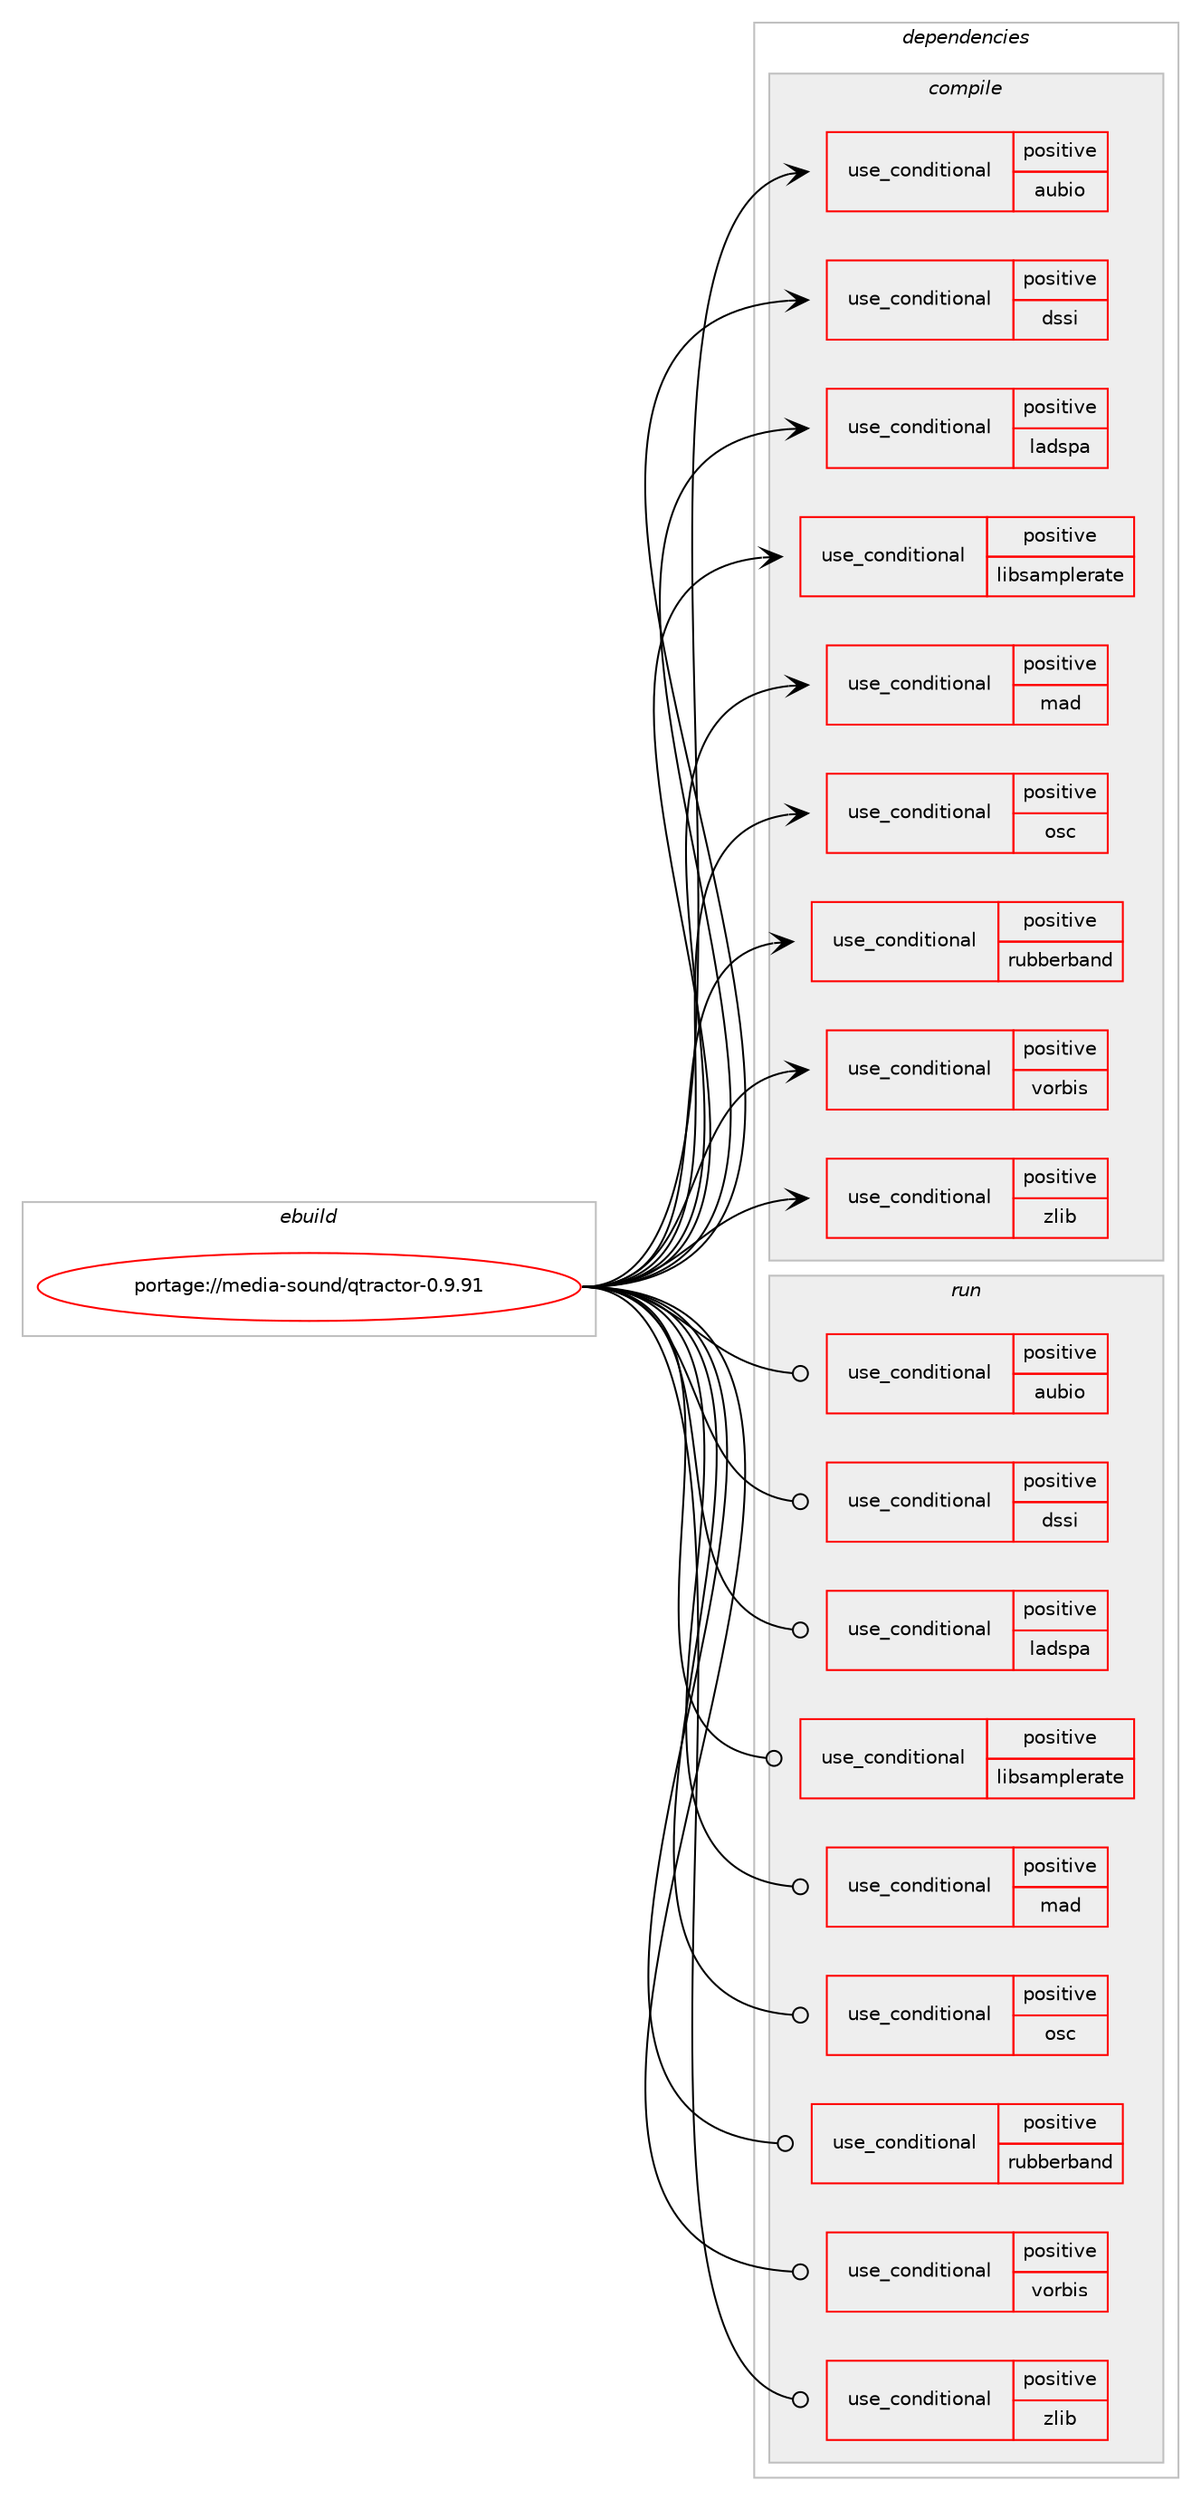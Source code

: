 digraph prolog {

# *************
# Graph options
# *************

newrank=true;
concentrate=true;
compound=true;
graph [rankdir=LR,fontname=Helvetica,fontsize=10,ranksep=1.5];#, ranksep=2.5, nodesep=0.2];
edge  [arrowhead=vee];
node  [fontname=Helvetica,fontsize=10];

# **********
# The ebuild
# **********

subgraph cluster_leftcol {
color=gray;
rank=same;
label=<<i>ebuild</i>>;
id [label="portage://media-sound/qtractor-0.9.91", color=red, width=4, href="../media-sound/qtractor-0.9.91.svg"];
}

# ****************
# The dependencies
# ****************

subgraph cluster_midcol {
color=gray;
label=<<i>dependencies</i>>;
subgraph cluster_compile {
fillcolor="#eeeeee";
style=filled;
label=<<i>compile</i>>;
subgraph cond79482 {
dependency165258 [label=<<TABLE BORDER="0" CELLBORDER="1" CELLSPACING="0" CELLPADDING="4"><TR><TD ROWSPAN="3" CELLPADDING="10">use_conditional</TD></TR><TR><TD>positive</TD></TR><TR><TD>aubio</TD></TR></TABLE>>, shape=none, color=red];
# *** BEGIN UNKNOWN DEPENDENCY TYPE (TODO) ***
# dependency165258 -> package_dependency(portage://media-sound/qtractor-0.9.91,install,no,media-libs,aubio,none,[,,],any_same_slot,[])
# *** END UNKNOWN DEPENDENCY TYPE (TODO) ***

}
id:e -> dependency165258:w [weight=20,style="solid",arrowhead="vee"];
subgraph cond79483 {
dependency165259 [label=<<TABLE BORDER="0" CELLBORDER="1" CELLSPACING="0" CELLPADDING="4"><TR><TD ROWSPAN="3" CELLPADDING="10">use_conditional</TD></TR><TR><TD>positive</TD></TR><TR><TD>dssi</TD></TR></TABLE>>, shape=none, color=red];
# *** BEGIN UNKNOWN DEPENDENCY TYPE (TODO) ***
# dependency165259 -> package_dependency(portage://media-sound/qtractor-0.9.91,install,no,media-libs,dssi,none,[,,],[],[])
# *** END UNKNOWN DEPENDENCY TYPE (TODO) ***

}
id:e -> dependency165259:w [weight=20,style="solid",arrowhead="vee"];
subgraph cond79484 {
dependency165260 [label=<<TABLE BORDER="0" CELLBORDER="1" CELLSPACING="0" CELLPADDING="4"><TR><TD ROWSPAN="3" CELLPADDING="10">use_conditional</TD></TR><TR><TD>positive</TD></TR><TR><TD>ladspa</TD></TR></TABLE>>, shape=none, color=red];
# *** BEGIN UNKNOWN DEPENDENCY TYPE (TODO) ***
# dependency165260 -> package_dependency(portage://media-sound/qtractor-0.9.91,install,no,media-libs,ladspa-sdk,none,[,,],[],[])
# *** END UNKNOWN DEPENDENCY TYPE (TODO) ***

}
id:e -> dependency165260:w [weight=20,style="solid",arrowhead="vee"];
subgraph cond79485 {
dependency165261 [label=<<TABLE BORDER="0" CELLBORDER="1" CELLSPACING="0" CELLPADDING="4"><TR><TD ROWSPAN="3" CELLPADDING="10">use_conditional</TD></TR><TR><TD>positive</TD></TR><TR><TD>libsamplerate</TD></TR></TABLE>>, shape=none, color=red];
# *** BEGIN UNKNOWN DEPENDENCY TYPE (TODO) ***
# dependency165261 -> package_dependency(portage://media-sound/qtractor-0.9.91,install,no,media-libs,libsamplerate,none,[,,],[],[])
# *** END UNKNOWN DEPENDENCY TYPE (TODO) ***

}
id:e -> dependency165261:w [weight=20,style="solid",arrowhead="vee"];
subgraph cond79486 {
dependency165262 [label=<<TABLE BORDER="0" CELLBORDER="1" CELLSPACING="0" CELLPADDING="4"><TR><TD ROWSPAN="3" CELLPADDING="10">use_conditional</TD></TR><TR><TD>positive</TD></TR><TR><TD>mad</TD></TR></TABLE>>, shape=none, color=red];
# *** BEGIN UNKNOWN DEPENDENCY TYPE (TODO) ***
# dependency165262 -> package_dependency(portage://media-sound/qtractor-0.9.91,install,no,media-libs,libmad,none,[,,],[],[])
# *** END UNKNOWN DEPENDENCY TYPE (TODO) ***

}
id:e -> dependency165262:w [weight=20,style="solid",arrowhead="vee"];
subgraph cond79487 {
dependency165263 [label=<<TABLE BORDER="0" CELLBORDER="1" CELLSPACING="0" CELLPADDING="4"><TR><TD ROWSPAN="3" CELLPADDING="10">use_conditional</TD></TR><TR><TD>positive</TD></TR><TR><TD>osc</TD></TR></TABLE>>, shape=none, color=red];
# *** BEGIN UNKNOWN DEPENDENCY TYPE (TODO) ***
# dependency165263 -> package_dependency(portage://media-sound/qtractor-0.9.91,install,no,media-libs,liblo,none,[,,],[],[])
# *** END UNKNOWN DEPENDENCY TYPE (TODO) ***

}
id:e -> dependency165263:w [weight=20,style="solid",arrowhead="vee"];
subgraph cond79488 {
dependency165264 [label=<<TABLE BORDER="0" CELLBORDER="1" CELLSPACING="0" CELLPADDING="4"><TR><TD ROWSPAN="3" CELLPADDING="10">use_conditional</TD></TR><TR><TD>positive</TD></TR><TR><TD>rubberband</TD></TR></TABLE>>, shape=none, color=red];
# *** BEGIN UNKNOWN DEPENDENCY TYPE (TODO) ***
# dependency165264 -> package_dependency(portage://media-sound/qtractor-0.9.91,install,no,media-libs,rubberband,none,[,,],[],[])
# *** END UNKNOWN DEPENDENCY TYPE (TODO) ***

}
id:e -> dependency165264:w [weight=20,style="solid",arrowhead="vee"];
subgraph cond79489 {
dependency165265 [label=<<TABLE BORDER="0" CELLBORDER="1" CELLSPACING="0" CELLPADDING="4"><TR><TD ROWSPAN="3" CELLPADDING="10">use_conditional</TD></TR><TR><TD>positive</TD></TR><TR><TD>vorbis</TD></TR></TABLE>>, shape=none, color=red];
# *** BEGIN UNKNOWN DEPENDENCY TYPE (TODO) ***
# dependency165265 -> package_dependency(portage://media-sound/qtractor-0.9.91,install,no,media-libs,libogg,none,[,,],[],[])
# *** END UNKNOWN DEPENDENCY TYPE (TODO) ***

# *** BEGIN UNKNOWN DEPENDENCY TYPE (TODO) ***
# dependency165265 -> package_dependency(portage://media-sound/qtractor-0.9.91,install,no,media-libs,libvorbis,none,[,,],[],[])
# *** END UNKNOWN DEPENDENCY TYPE (TODO) ***

}
id:e -> dependency165265:w [weight=20,style="solid",arrowhead="vee"];
subgraph cond79490 {
dependency165266 [label=<<TABLE BORDER="0" CELLBORDER="1" CELLSPACING="0" CELLPADDING="4"><TR><TD ROWSPAN="3" CELLPADDING="10">use_conditional</TD></TR><TR><TD>positive</TD></TR><TR><TD>zlib</TD></TR></TABLE>>, shape=none, color=red];
# *** BEGIN UNKNOWN DEPENDENCY TYPE (TODO) ***
# dependency165266 -> package_dependency(portage://media-sound/qtractor-0.9.91,install,no,sys-libs,zlib,none,[,,],[],[])
# *** END UNKNOWN DEPENDENCY TYPE (TODO) ***

}
id:e -> dependency165266:w [weight=20,style="solid",arrowhead="vee"];
# *** BEGIN UNKNOWN DEPENDENCY TYPE (TODO) ***
# id -> package_dependency(portage://media-sound/qtractor-0.9.91,install,no,dev-qt,qtcore,none,[,,],[slot(5)],[])
# *** END UNKNOWN DEPENDENCY TYPE (TODO) ***

# *** BEGIN UNKNOWN DEPENDENCY TYPE (TODO) ***
# id -> package_dependency(portage://media-sound/qtractor-0.9.91,install,no,dev-qt,qtgui,none,[,,],[slot(5)],[])
# *** END UNKNOWN DEPENDENCY TYPE (TODO) ***

# *** BEGIN UNKNOWN DEPENDENCY TYPE (TODO) ***
# id -> package_dependency(portage://media-sound/qtractor-0.9.91,install,no,dev-qt,qtsvg,none,[,,],[slot(5)],[])
# *** END UNKNOWN DEPENDENCY TYPE (TODO) ***

# *** BEGIN UNKNOWN DEPENDENCY TYPE (TODO) ***
# id -> package_dependency(portage://media-sound/qtractor-0.9.91,install,no,dev-qt,qtwidgets,none,[,,],[slot(5)],[])
# *** END UNKNOWN DEPENDENCY TYPE (TODO) ***

# *** BEGIN UNKNOWN DEPENDENCY TYPE (TODO) ***
# id -> package_dependency(portage://media-sound/qtractor-0.9.91,install,no,dev-qt,qtx11extras,none,[,,],[slot(5)],[])
# *** END UNKNOWN DEPENDENCY TYPE (TODO) ***

# *** BEGIN UNKNOWN DEPENDENCY TYPE (TODO) ***
# id -> package_dependency(portage://media-sound/qtractor-0.9.91,install,no,dev-qt,qtxml,none,[,,],[slot(5)],[])
# *** END UNKNOWN DEPENDENCY TYPE (TODO) ***

# *** BEGIN UNKNOWN DEPENDENCY TYPE (TODO) ***
# id -> package_dependency(portage://media-sound/qtractor-0.9.91,install,no,media-libs,alsa-lib,none,[,,],[],[])
# *** END UNKNOWN DEPENDENCY TYPE (TODO) ***

# *** BEGIN UNKNOWN DEPENDENCY TYPE (TODO) ***
# id -> package_dependency(portage://media-sound/qtractor-0.9.91,install,no,media-libs,libsndfile,none,[,,],[],[])
# *** END UNKNOWN DEPENDENCY TYPE (TODO) ***

# *** BEGIN UNKNOWN DEPENDENCY TYPE (TODO) ***
# id -> package_dependency(portage://media-sound/qtractor-0.9.91,install,no,media-libs,lilv,none,[,,],[],[])
# *** END UNKNOWN DEPENDENCY TYPE (TODO) ***

# *** BEGIN UNKNOWN DEPENDENCY TYPE (TODO) ***
# id -> package_dependency(portage://media-sound/qtractor-0.9.91,install,no,media-libs,lv2,none,[,,],[],[])
# *** END UNKNOWN DEPENDENCY TYPE (TODO) ***

# *** BEGIN UNKNOWN DEPENDENCY TYPE (TODO) ***
# id -> package_dependency(portage://media-sound/qtractor-0.9.91,install,no,media-libs,suil,none,[,,],[],[])
# *** END UNKNOWN DEPENDENCY TYPE (TODO) ***

# *** BEGIN UNKNOWN DEPENDENCY TYPE (TODO) ***
# id -> package_dependency(portage://media-sound/qtractor-0.9.91,install,no,virtual,jack,none,[,,],[],[])
# *** END UNKNOWN DEPENDENCY TYPE (TODO) ***

# *** BEGIN UNKNOWN DEPENDENCY TYPE (TODO) ***
# id -> package_dependency(portage://media-sound/qtractor-0.9.91,install,no,x11-libs,libxcb,none,[,,],any_same_slot,[])
# *** END UNKNOWN DEPENDENCY TYPE (TODO) ***

}
subgraph cluster_compileandrun {
fillcolor="#eeeeee";
style=filled;
label=<<i>compile and run</i>>;
}
subgraph cluster_run {
fillcolor="#eeeeee";
style=filled;
label=<<i>run</i>>;
subgraph cond79491 {
dependency165267 [label=<<TABLE BORDER="0" CELLBORDER="1" CELLSPACING="0" CELLPADDING="4"><TR><TD ROWSPAN="3" CELLPADDING="10">use_conditional</TD></TR><TR><TD>positive</TD></TR><TR><TD>aubio</TD></TR></TABLE>>, shape=none, color=red];
# *** BEGIN UNKNOWN DEPENDENCY TYPE (TODO) ***
# dependency165267 -> package_dependency(portage://media-sound/qtractor-0.9.91,run,no,media-libs,aubio,none,[,,],any_same_slot,[])
# *** END UNKNOWN DEPENDENCY TYPE (TODO) ***

}
id:e -> dependency165267:w [weight=20,style="solid",arrowhead="odot"];
subgraph cond79492 {
dependency165268 [label=<<TABLE BORDER="0" CELLBORDER="1" CELLSPACING="0" CELLPADDING="4"><TR><TD ROWSPAN="3" CELLPADDING="10">use_conditional</TD></TR><TR><TD>positive</TD></TR><TR><TD>dssi</TD></TR></TABLE>>, shape=none, color=red];
# *** BEGIN UNKNOWN DEPENDENCY TYPE (TODO) ***
# dependency165268 -> package_dependency(portage://media-sound/qtractor-0.9.91,run,no,media-libs,dssi,none,[,,],[],[])
# *** END UNKNOWN DEPENDENCY TYPE (TODO) ***

}
id:e -> dependency165268:w [weight=20,style="solid",arrowhead="odot"];
subgraph cond79493 {
dependency165269 [label=<<TABLE BORDER="0" CELLBORDER="1" CELLSPACING="0" CELLPADDING="4"><TR><TD ROWSPAN="3" CELLPADDING="10">use_conditional</TD></TR><TR><TD>positive</TD></TR><TR><TD>ladspa</TD></TR></TABLE>>, shape=none, color=red];
# *** BEGIN UNKNOWN DEPENDENCY TYPE (TODO) ***
# dependency165269 -> package_dependency(portage://media-sound/qtractor-0.9.91,run,no,media-libs,ladspa-sdk,none,[,,],[],[])
# *** END UNKNOWN DEPENDENCY TYPE (TODO) ***

}
id:e -> dependency165269:w [weight=20,style="solid",arrowhead="odot"];
subgraph cond79494 {
dependency165270 [label=<<TABLE BORDER="0" CELLBORDER="1" CELLSPACING="0" CELLPADDING="4"><TR><TD ROWSPAN="3" CELLPADDING="10">use_conditional</TD></TR><TR><TD>positive</TD></TR><TR><TD>libsamplerate</TD></TR></TABLE>>, shape=none, color=red];
# *** BEGIN UNKNOWN DEPENDENCY TYPE (TODO) ***
# dependency165270 -> package_dependency(portage://media-sound/qtractor-0.9.91,run,no,media-libs,libsamplerate,none,[,,],[],[])
# *** END UNKNOWN DEPENDENCY TYPE (TODO) ***

}
id:e -> dependency165270:w [weight=20,style="solid",arrowhead="odot"];
subgraph cond79495 {
dependency165271 [label=<<TABLE BORDER="0" CELLBORDER="1" CELLSPACING="0" CELLPADDING="4"><TR><TD ROWSPAN="3" CELLPADDING="10">use_conditional</TD></TR><TR><TD>positive</TD></TR><TR><TD>mad</TD></TR></TABLE>>, shape=none, color=red];
# *** BEGIN UNKNOWN DEPENDENCY TYPE (TODO) ***
# dependency165271 -> package_dependency(portage://media-sound/qtractor-0.9.91,run,no,media-libs,libmad,none,[,,],[],[])
# *** END UNKNOWN DEPENDENCY TYPE (TODO) ***

}
id:e -> dependency165271:w [weight=20,style="solid",arrowhead="odot"];
subgraph cond79496 {
dependency165272 [label=<<TABLE BORDER="0" CELLBORDER="1" CELLSPACING="0" CELLPADDING="4"><TR><TD ROWSPAN="3" CELLPADDING="10">use_conditional</TD></TR><TR><TD>positive</TD></TR><TR><TD>osc</TD></TR></TABLE>>, shape=none, color=red];
# *** BEGIN UNKNOWN DEPENDENCY TYPE (TODO) ***
# dependency165272 -> package_dependency(portage://media-sound/qtractor-0.9.91,run,no,media-libs,liblo,none,[,,],[],[])
# *** END UNKNOWN DEPENDENCY TYPE (TODO) ***

}
id:e -> dependency165272:w [weight=20,style="solid",arrowhead="odot"];
subgraph cond79497 {
dependency165273 [label=<<TABLE BORDER="0" CELLBORDER="1" CELLSPACING="0" CELLPADDING="4"><TR><TD ROWSPAN="3" CELLPADDING="10">use_conditional</TD></TR><TR><TD>positive</TD></TR><TR><TD>rubberband</TD></TR></TABLE>>, shape=none, color=red];
# *** BEGIN UNKNOWN DEPENDENCY TYPE (TODO) ***
# dependency165273 -> package_dependency(portage://media-sound/qtractor-0.9.91,run,no,media-libs,rubberband,none,[,,],[],[])
# *** END UNKNOWN DEPENDENCY TYPE (TODO) ***

}
id:e -> dependency165273:w [weight=20,style="solid",arrowhead="odot"];
subgraph cond79498 {
dependency165274 [label=<<TABLE BORDER="0" CELLBORDER="1" CELLSPACING="0" CELLPADDING="4"><TR><TD ROWSPAN="3" CELLPADDING="10">use_conditional</TD></TR><TR><TD>positive</TD></TR><TR><TD>vorbis</TD></TR></TABLE>>, shape=none, color=red];
# *** BEGIN UNKNOWN DEPENDENCY TYPE (TODO) ***
# dependency165274 -> package_dependency(portage://media-sound/qtractor-0.9.91,run,no,media-libs,libogg,none,[,,],[],[])
# *** END UNKNOWN DEPENDENCY TYPE (TODO) ***

# *** BEGIN UNKNOWN DEPENDENCY TYPE (TODO) ***
# dependency165274 -> package_dependency(portage://media-sound/qtractor-0.9.91,run,no,media-libs,libvorbis,none,[,,],[],[])
# *** END UNKNOWN DEPENDENCY TYPE (TODO) ***

}
id:e -> dependency165274:w [weight=20,style="solid",arrowhead="odot"];
subgraph cond79499 {
dependency165275 [label=<<TABLE BORDER="0" CELLBORDER="1" CELLSPACING="0" CELLPADDING="4"><TR><TD ROWSPAN="3" CELLPADDING="10">use_conditional</TD></TR><TR><TD>positive</TD></TR><TR><TD>zlib</TD></TR></TABLE>>, shape=none, color=red];
# *** BEGIN UNKNOWN DEPENDENCY TYPE (TODO) ***
# dependency165275 -> package_dependency(portage://media-sound/qtractor-0.9.91,run,no,sys-libs,zlib,none,[,,],[],[])
# *** END UNKNOWN DEPENDENCY TYPE (TODO) ***

}
id:e -> dependency165275:w [weight=20,style="solid",arrowhead="odot"];
# *** BEGIN UNKNOWN DEPENDENCY TYPE (TODO) ***
# id -> package_dependency(portage://media-sound/qtractor-0.9.91,run,no,dev-qt,qtcore,none,[,,],[slot(5)],[])
# *** END UNKNOWN DEPENDENCY TYPE (TODO) ***

# *** BEGIN UNKNOWN DEPENDENCY TYPE (TODO) ***
# id -> package_dependency(portage://media-sound/qtractor-0.9.91,run,no,dev-qt,qtgui,none,[,,],[slot(5)],[])
# *** END UNKNOWN DEPENDENCY TYPE (TODO) ***

# *** BEGIN UNKNOWN DEPENDENCY TYPE (TODO) ***
# id -> package_dependency(portage://media-sound/qtractor-0.9.91,run,no,dev-qt,qtsvg,none,[,,],[slot(5)],[])
# *** END UNKNOWN DEPENDENCY TYPE (TODO) ***

# *** BEGIN UNKNOWN DEPENDENCY TYPE (TODO) ***
# id -> package_dependency(portage://media-sound/qtractor-0.9.91,run,no,dev-qt,qtwidgets,none,[,,],[slot(5)],[])
# *** END UNKNOWN DEPENDENCY TYPE (TODO) ***

# *** BEGIN UNKNOWN DEPENDENCY TYPE (TODO) ***
# id -> package_dependency(portage://media-sound/qtractor-0.9.91,run,no,dev-qt,qtx11extras,none,[,,],[slot(5)],[])
# *** END UNKNOWN DEPENDENCY TYPE (TODO) ***

# *** BEGIN UNKNOWN DEPENDENCY TYPE (TODO) ***
# id -> package_dependency(portage://media-sound/qtractor-0.9.91,run,no,dev-qt,qtxml,none,[,,],[slot(5)],[])
# *** END UNKNOWN DEPENDENCY TYPE (TODO) ***

# *** BEGIN UNKNOWN DEPENDENCY TYPE (TODO) ***
# id -> package_dependency(portage://media-sound/qtractor-0.9.91,run,no,media-libs,alsa-lib,none,[,,],[],[])
# *** END UNKNOWN DEPENDENCY TYPE (TODO) ***

# *** BEGIN UNKNOWN DEPENDENCY TYPE (TODO) ***
# id -> package_dependency(portage://media-sound/qtractor-0.9.91,run,no,media-libs,libsndfile,none,[,,],[],[])
# *** END UNKNOWN DEPENDENCY TYPE (TODO) ***

# *** BEGIN UNKNOWN DEPENDENCY TYPE (TODO) ***
# id -> package_dependency(portage://media-sound/qtractor-0.9.91,run,no,media-libs,lilv,none,[,,],[],[])
# *** END UNKNOWN DEPENDENCY TYPE (TODO) ***

# *** BEGIN UNKNOWN DEPENDENCY TYPE (TODO) ***
# id -> package_dependency(portage://media-sound/qtractor-0.9.91,run,no,media-libs,lv2,none,[,,],[],[])
# *** END UNKNOWN DEPENDENCY TYPE (TODO) ***

# *** BEGIN UNKNOWN DEPENDENCY TYPE (TODO) ***
# id -> package_dependency(portage://media-sound/qtractor-0.9.91,run,no,media-libs,suil,none,[,,],[],[])
# *** END UNKNOWN DEPENDENCY TYPE (TODO) ***

# *** BEGIN UNKNOWN DEPENDENCY TYPE (TODO) ***
# id -> package_dependency(portage://media-sound/qtractor-0.9.91,run,no,virtual,jack,none,[,,],[],[])
# *** END UNKNOWN DEPENDENCY TYPE (TODO) ***

# *** BEGIN UNKNOWN DEPENDENCY TYPE (TODO) ***
# id -> package_dependency(portage://media-sound/qtractor-0.9.91,run,no,x11-libs,libxcb,none,[,,],any_same_slot,[])
# *** END UNKNOWN DEPENDENCY TYPE (TODO) ***

}
}

# **************
# The candidates
# **************

subgraph cluster_choices {
rank=same;
color=gray;
label=<<i>candidates</i>>;

}

}
